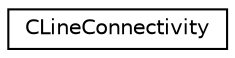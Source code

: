 digraph "Graphical Class Hierarchy"
{
 // LATEX_PDF_SIZE
  edge [fontname="Helvetica",fontsize="10",labelfontname="Helvetica",labelfontsize="10"];
  node [fontname="Helvetica",fontsize="10",shape=record];
  rankdir="LR";
  Node0 [label="CLineConnectivity",height=0.2,width=0.4,color="black", fillcolor="white", style="filled",URL="$structCLineConnectivity.html",tooltip=" "];
}
